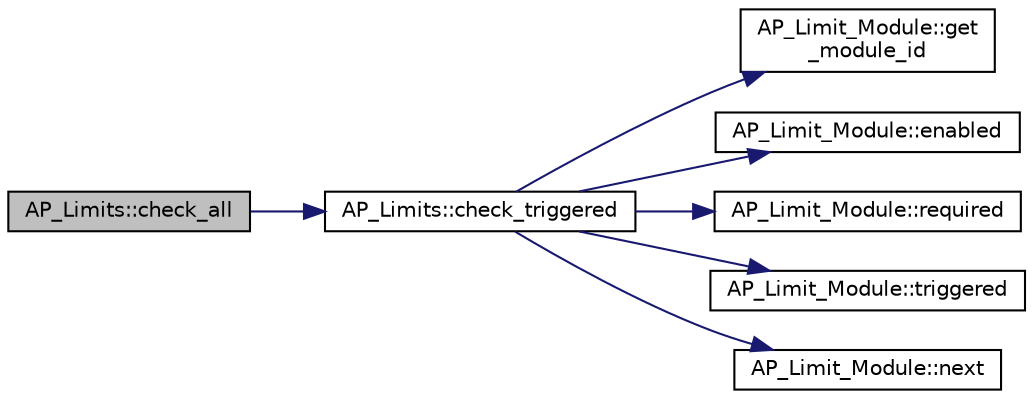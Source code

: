 digraph "AP_Limits::check_all"
{
 // INTERACTIVE_SVG=YES
  edge [fontname="Helvetica",fontsize="10",labelfontname="Helvetica",labelfontsize="10"];
  node [fontname="Helvetica",fontsize="10",shape=record];
  rankdir="LR";
  Node1 [label="AP_Limits::check_all",height=0.2,width=0.4,color="black", fillcolor="grey75", style="filled" fontcolor="black"];
  Node1 -> Node2 [color="midnightblue",fontsize="10",style="solid",fontname="Helvetica"];
  Node2 [label="AP_Limits::check_triggered",height=0.2,width=0.4,color="black", fillcolor="white", style="filled",URL="$classAP__Limits.html#a6ea553ffc7e3c7b38b0272a4cbbb011f"];
  Node2 -> Node3 [color="midnightblue",fontsize="10",style="solid",fontname="Helvetica"];
  Node3 [label="AP_Limit_Module::get\l_module_id",height=0.2,width=0.4,color="black", fillcolor="white", style="filled",URL="$classAP__Limit__Module.html#a0059b5f885dee679ea668b5f13ec2767"];
  Node2 -> Node4 [color="midnightblue",fontsize="10",style="solid",fontname="Helvetica"];
  Node4 [label="AP_Limit_Module::enabled",height=0.2,width=0.4,color="black", fillcolor="white", style="filled",URL="$classAP__Limit__Module.html#ade305aa33a4058ac5789f8dbfaaa617b"];
  Node2 -> Node5 [color="midnightblue",fontsize="10",style="solid",fontname="Helvetica"];
  Node5 [label="AP_Limit_Module::required",height=0.2,width=0.4,color="black", fillcolor="white", style="filled",URL="$classAP__Limit__Module.html#a478db2cc8efeb0b46a3efc6a965a2d64"];
  Node2 -> Node6 [color="midnightblue",fontsize="10",style="solid",fontname="Helvetica"];
  Node6 [label="AP_Limit_Module::triggered",height=0.2,width=0.4,color="black", fillcolor="white", style="filled",URL="$classAP__Limit__Module.html#a103fb239cb1b4d59e8a94d4682ccb440"];
  Node2 -> Node7 [color="midnightblue",fontsize="10",style="solid",fontname="Helvetica"];
  Node7 [label="AP_Limit_Module::next",height=0.2,width=0.4,color="black", fillcolor="white", style="filled",URL="$classAP__Limit__Module.html#aeaa7a2a3a2b0bace32bff31554f269b5"];
}
